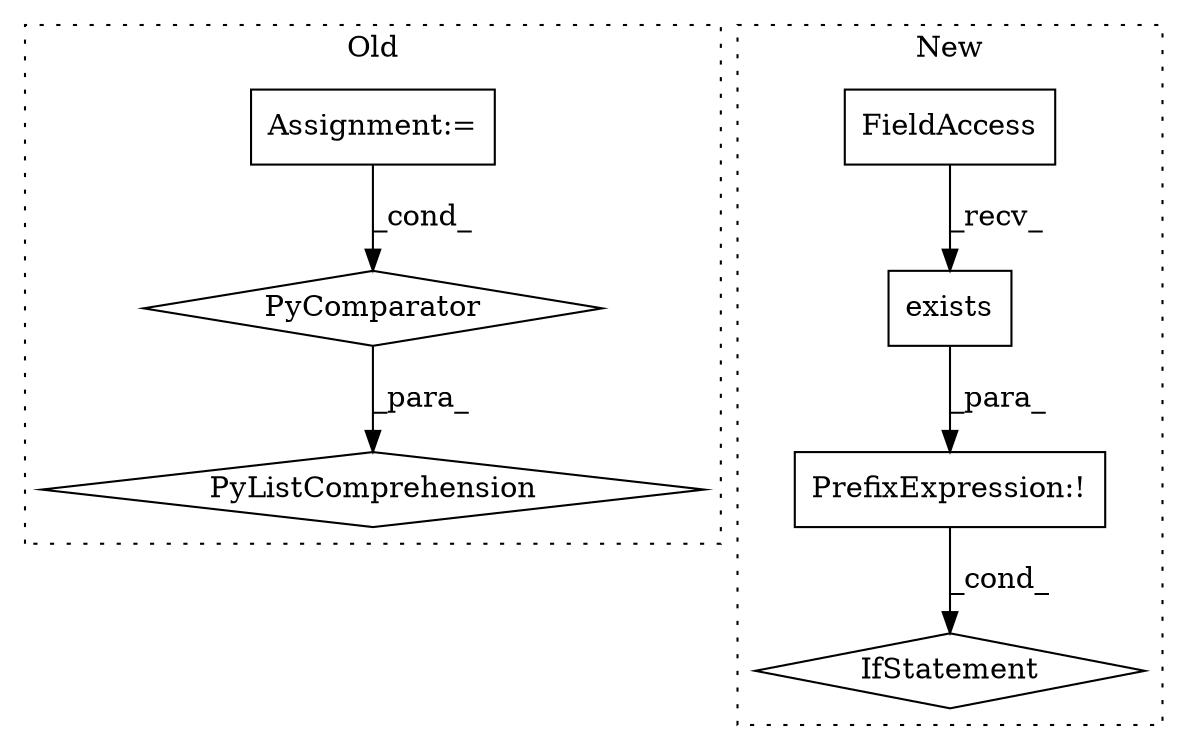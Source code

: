 digraph G {
subgraph cluster0 {
1 [label="PyListComprehension" a="109" s="2677" l="106" shape="diamond"];
4 [label="PyComparator" a="113" s="2744" l="31" shape="diamond"];
5 [label="Assignment:=" a="7" s="2744" l="31" shape="box"];
label = "Old";
style="dotted";
}
subgraph cluster1 {
2 [label="exists" a="32" s="2306,2321" l="7,1" shape="box"];
3 [label="FieldAccess" a="22" s="2298" l="7" shape="box"];
6 [label="IfStatement" a="25" s="2293,2322" l="4,2" shape="diamond"];
7 [label="PrefixExpression:!" a="38" s="2297" l="1" shape="box"];
label = "New";
style="dotted";
}
2 -> 7 [label="_para_"];
3 -> 2 [label="_recv_"];
4 -> 1 [label="_para_"];
5 -> 4 [label="_cond_"];
7 -> 6 [label="_cond_"];
}